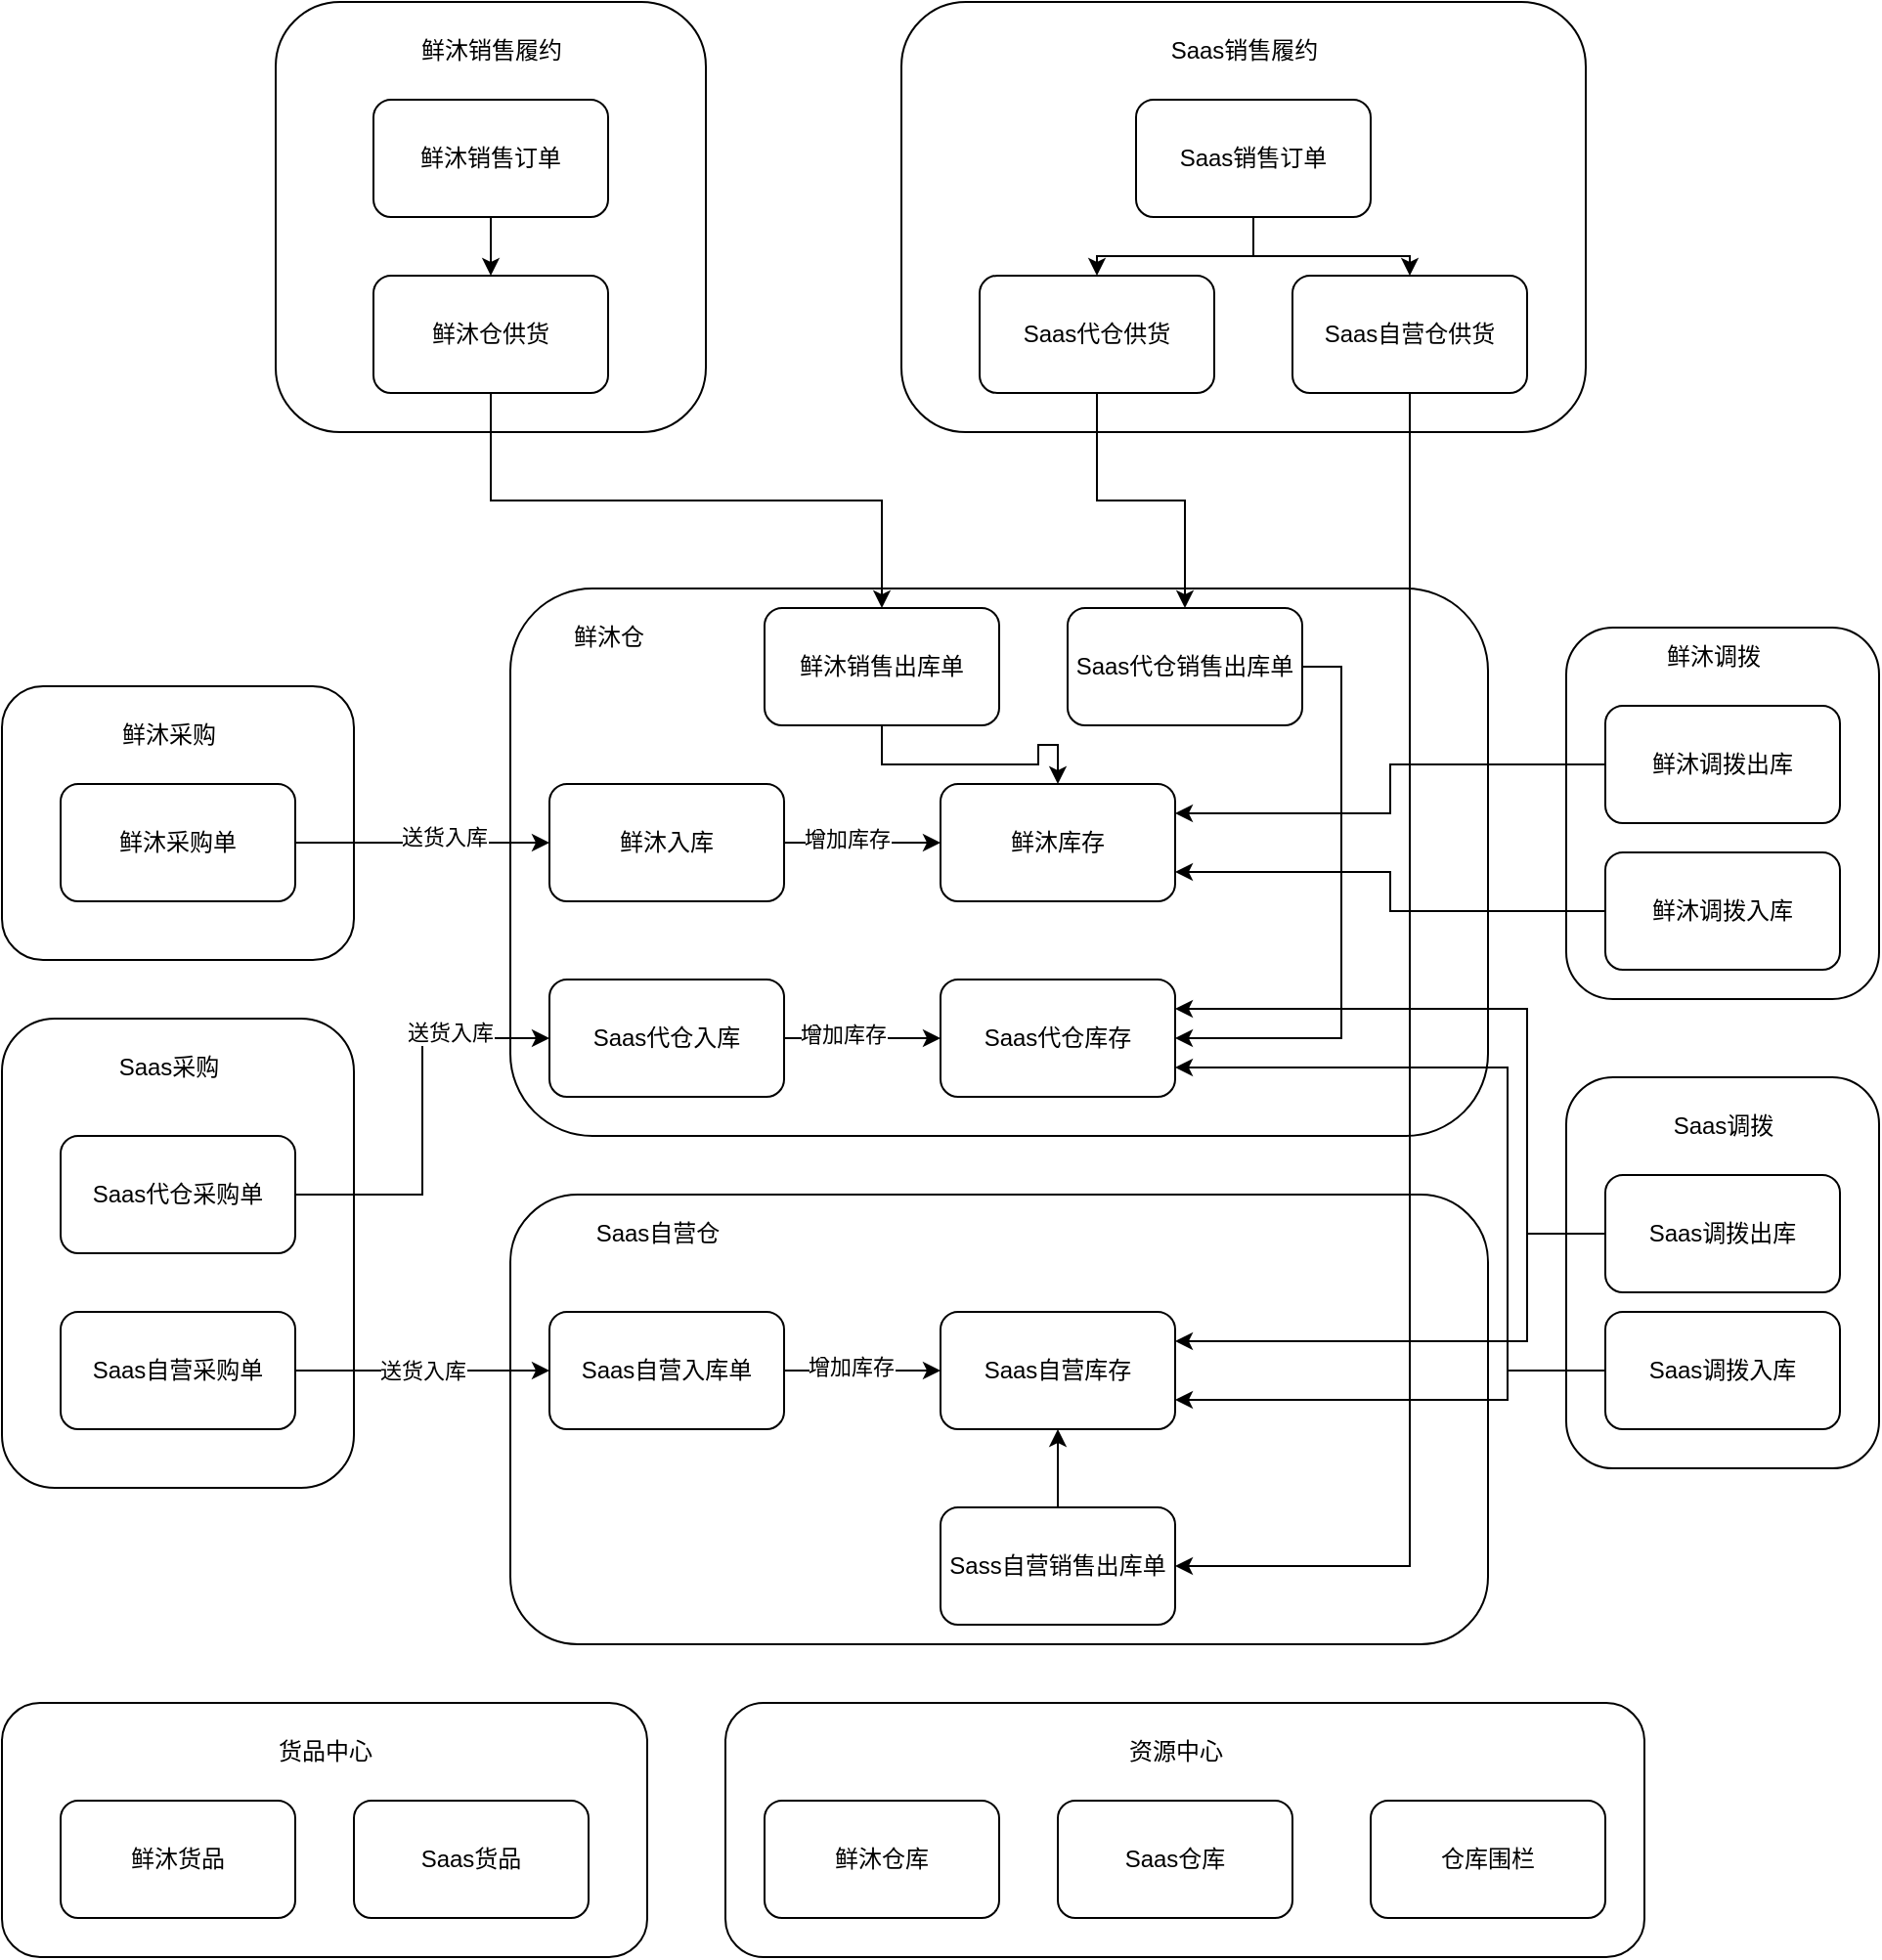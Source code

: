 <mxfile version="21.0.2" type="github">
  <diagram name="第 1 页" id="f-2jJQEc6FKJp3XA3CI6">
    <mxGraphModel dx="1853" dy="1777" grid="1" gridSize="10" guides="1" tooltips="1" connect="1" arrows="1" fold="1" page="1" pageScale="1" pageWidth="827" pageHeight="1169" math="0" shadow="0">
      <root>
        <mxCell id="0" />
        <mxCell id="1" parent="0" />
        <mxCell id="ygLd1LW2gUZxlhopZpIC-70" value="" style="rounded=1;whiteSpace=wrap;html=1;" vertex="1" parent="1">
          <mxGeometry x="320" y="-200" width="350" height="220" as="geometry" />
        </mxCell>
        <mxCell id="ygLd1LW2gUZxlhopZpIC-68" value="" style="rounded=1;whiteSpace=wrap;html=1;" vertex="1" parent="1">
          <mxGeometry y="-200" width="220" height="220" as="geometry" />
        </mxCell>
        <mxCell id="ygLd1LW2gUZxlhopZpIC-60" value="" style="rounded=1;whiteSpace=wrap;html=1;" vertex="1" parent="1">
          <mxGeometry x="660" y="350" width="160" height="200" as="geometry" />
        </mxCell>
        <mxCell id="ygLd1LW2gUZxlhopZpIC-58" value="" style="rounded=1;whiteSpace=wrap;html=1;" vertex="1" parent="1">
          <mxGeometry x="660" y="120" width="160" height="190" as="geometry" />
        </mxCell>
        <mxCell id="ygLd1LW2gUZxlhopZpIC-39" value="" style="rounded=1;whiteSpace=wrap;html=1;" vertex="1" parent="1">
          <mxGeometry x="230" y="670" width="470" height="130" as="geometry" />
        </mxCell>
        <mxCell id="ygLd1LW2gUZxlhopZpIC-28" value="" style="rounded=1;whiteSpace=wrap;html=1;" vertex="1" parent="1">
          <mxGeometry x="-140" y="670" width="330" height="130" as="geometry" />
        </mxCell>
        <mxCell id="ygLd1LW2gUZxlhopZpIC-14" value="" style="rounded=1;whiteSpace=wrap;html=1;" vertex="1" parent="1">
          <mxGeometry x="-140" y="320" width="180" height="240" as="geometry" />
        </mxCell>
        <mxCell id="ygLd1LW2gUZxlhopZpIC-11" value="" style="rounded=1;whiteSpace=wrap;html=1;" vertex="1" parent="1">
          <mxGeometry x="-140" y="150" width="180" height="140" as="geometry" />
        </mxCell>
        <mxCell id="ygLd1LW2gUZxlhopZpIC-6" value="" style="rounded=1;whiteSpace=wrap;html=1;" vertex="1" parent="1">
          <mxGeometry x="120" y="410" width="500" height="230" as="geometry" />
        </mxCell>
        <mxCell id="ygLd1LW2gUZxlhopZpIC-4" value="" style="rounded=1;whiteSpace=wrap;html=1;fillStyle=auto;" vertex="1" parent="1">
          <mxGeometry x="120" y="100" width="500" height="280" as="geometry" />
        </mxCell>
        <mxCell id="ygLd1LW2gUZxlhopZpIC-1" value="鲜沐库存" style="rounded=1;whiteSpace=wrap;html=1;" vertex="1" parent="1">
          <mxGeometry x="340" y="200" width="120" height="60" as="geometry" />
        </mxCell>
        <mxCell id="ygLd1LW2gUZxlhopZpIC-2" value="Saas代仓库存" style="rounded=1;whiteSpace=wrap;html=1;" vertex="1" parent="1">
          <mxGeometry x="340" y="300" width="120" height="60" as="geometry" />
        </mxCell>
        <mxCell id="ygLd1LW2gUZxlhopZpIC-3" value="Saas自营库存" style="rounded=1;whiteSpace=wrap;html=1;" vertex="1" parent="1">
          <mxGeometry x="340" y="470" width="120" height="60" as="geometry" />
        </mxCell>
        <mxCell id="ygLd1LW2gUZxlhopZpIC-5" value="鲜沐仓" style="text;html=1;align=center;verticalAlign=middle;resizable=0;points=[];autosize=1;strokeColor=none;fillColor=none;" vertex="1" parent="1">
          <mxGeometry x="140" y="110" width="60" height="30" as="geometry" />
        </mxCell>
        <mxCell id="ygLd1LW2gUZxlhopZpIC-7" value="Saas自营仓" style="text;html=1;align=center;verticalAlign=middle;resizable=0;points=[];autosize=1;strokeColor=none;fillColor=none;" vertex="1" parent="1">
          <mxGeometry x="150" y="415" width="90" height="30" as="geometry" />
        </mxCell>
        <mxCell id="ygLd1LW2gUZxlhopZpIC-16" style="edgeStyle=orthogonalEdgeStyle;rounded=0;orthogonalLoop=1;jettySize=auto;html=1;exitX=1;exitY=0.5;exitDx=0;exitDy=0;" edge="1" parent="1" source="ygLd1LW2gUZxlhopZpIC-8">
          <mxGeometry relative="1" as="geometry">
            <mxPoint x="140" y="230" as="targetPoint" />
          </mxGeometry>
        </mxCell>
        <mxCell id="ygLd1LW2gUZxlhopZpIC-30" value="送货入库" style="edgeLabel;html=1;align=center;verticalAlign=middle;resizable=0;points=[];" vertex="1" connectable="0" parent="ygLd1LW2gUZxlhopZpIC-16">
          <mxGeometry x="0.169" y="4" relative="1" as="geometry">
            <mxPoint as="offset" />
          </mxGeometry>
        </mxCell>
        <mxCell id="ygLd1LW2gUZxlhopZpIC-8" value="鲜沐采购单" style="rounded=1;whiteSpace=wrap;html=1;" vertex="1" parent="1">
          <mxGeometry x="-110" y="200" width="120" height="60" as="geometry" />
        </mxCell>
        <mxCell id="ygLd1LW2gUZxlhopZpIC-19" style="edgeStyle=orthogonalEdgeStyle;rounded=0;orthogonalLoop=1;jettySize=auto;html=1;exitX=1;exitY=0.5;exitDx=0;exitDy=0;entryX=0;entryY=0.5;entryDx=0;entryDy=0;" edge="1" parent="1" source="ygLd1LW2gUZxlhopZpIC-9" target="ygLd1LW2gUZxlhopZpIC-18">
          <mxGeometry relative="1" as="geometry" />
        </mxCell>
        <mxCell id="ygLd1LW2gUZxlhopZpIC-31" value="送货入库" style="edgeLabel;html=1;align=center;verticalAlign=middle;resizable=0;points=[];" vertex="1" connectable="0" parent="ygLd1LW2gUZxlhopZpIC-19">
          <mxGeometry x="0.514" y="3" relative="1" as="geometry">
            <mxPoint as="offset" />
          </mxGeometry>
        </mxCell>
        <mxCell id="ygLd1LW2gUZxlhopZpIC-9" value="Saas代仓采购单" style="rounded=1;whiteSpace=wrap;html=1;" vertex="1" parent="1">
          <mxGeometry x="-110" y="380" width="120" height="60" as="geometry" />
        </mxCell>
        <mxCell id="ygLd1LW2gUZxlhopZpIC-23" value="送货入库" style="edgeStyle=orthogonalEdgeStyle;rounded=0;orthogonalLoop=1;jettySize=auto;html=1;exitX=1;exitY=0.5;exitDx=0;exitDy=0;" edge="1" parent="1" source="ygLd1LW2gUZxlhopZpIC-10" target="ygLd1LW2gUZxlhopZpIC-22">
          <mxGeometry relative="1" as="geometry" />
        </mxCell>
        <mxCell id="ygLd1LW2gUZxlhopZpIC-10" value="Saas自营采购单" style="rounded=1;whiteSpace=wrap;html=1;" vertex="1" parent="1">
          <mxGeometry x="-110" y="470" width="120" height="60" as="geometry" />
        </mxCell>
        <mxCell id="ygLd1LW2gUZxlhopZpIC-12" value="鲜沐采购" style="text;html=1;align=center;verticalAlign=middle;resizable=0;points=[];autosize=1;strokeColor=none;fillColor=none;" vertex="1" parent="1">
          <mxGeometry x="-90" y="160" width="70" height="30" as="geometry" />
        </mxCell>
        <mxCell id="ygLd1LW2gUZxlhopZpIC-15" value="Saas采购" style="text;html=1;align=center;verticalAlign=middle;resizable=0;points=[];autosize=1;strokeColor=none;fillColor=none;" vertex="1" parent="1">
          <mxGeometry x="-90" y="330" width="70" height="30" as="geometry" />
        </mxCell>
        <mxCell id="ygLd1LW2gUZxlhopZpIC-21" style="edgeStyle=orthogonalEdgeStyle;rounded=0;orthogonalLoop=1;jettySize=auto;html=1;exitX=1;exitY=0.5;exitDx=0;exitDy=0;" edge="1" parent="1" source="ygLd1LW2gUZxlhopZpIC-17" target="ygLd1LW2gUZxlhopZpIC-1">
          <mxGeometry relative="1" as="geometry" />
        </mxCell>
        <mxCell id="ygLd1LW2gUZxlhopZpIC-32" value="增加库存" style="edgeLabel;html=1;align=center;verticalAlign=middle;resizable=0;points=[];" vertex="1" connectable="0" parent="ygLd1LW2gUZxlhopZpIC-21">
          <mxGeometry x="-0.215" y="2" relative="1" as="geometry">
            <mxPoint as="offset" />
          </mxGeometry>
        </mxCell>
        <mxCell id="ygLd1LW2gUZxlhopZpIC-17" value="鲜沐入库" style="rounded=1;whiteSpace=wrap;html=1;" vertex="1" parent="1">
          <mxGeometry x="140" y="200" width="120" height="60" as="geometry" />
        </mxCell>
        <mxCell id="ygLd1LW2gUZxlhopZpIC-20" style="edgeStyle=orthogonalEdgeStyle;rounded=0;orthogonalLoop=1;jettySize=auto;html=1;exitX=1;exitY=0.5;exitDx=0;exitDy=0;entryX=0;entryY=0.5;entryDx=0;entryDy=0;" edge="1" parent="1" source="ygLd1LW2gUZxlhopZpIC-18" target="ygLd1LW2gUZxlhopZpIC-2">
          <mxGeometry relative="1" as="geometry" />
        </mxCell>
        <mxCell id="ygLd1LW2gUZxlhopZpIC-33" value="增加库存" style="edgeLabel;html=1;align=center;verticalAlign=middle;resizable=0;points=[];" vertex="1" connectable="0" parent="ygLd1LW2gUZxlhopZpIC-20">
          <mxGeometry x="-0.262" y="2" relative="1" as="geometry">
            <mxPoint as="offset" />
          </mxGeometry>
        </mxCell>
        <mxCell id="ygLd1LW2gUZxlhopZpIC-18" value="Saas代仓入库" style="rounded=1;whiteSpace=wrap;html=1;" vertex="1" parent="1">
          <mxGeometry x="140" y="300" width="120" height="60" as="geometry" />
        </mxCell>
        <mxCell id="ygLd1LW2gUZxlhopZpIC-25" style="edgeStyle=orthogonalEdgeStyle;rounded=0;orthogonalLoop=1;jettySize=auto;html=1;exitX=1;exitY=0.5;exitDx=0;exitDy=0;" edge="1" parent="1" source="ygLd1LW2gUZxlhopZpIC-22" target="ygLd1LW2gUZxlhopZpIC-3">
          <mxGeometry relative="1" as="geometry" />
        </mxCell>
        <mxCell id="ygLd1LW2gUZxlhopZpIC-34" value="增加库存" style="edgeLabel;html=1;align=center;verticalAlign=middle;resizable=0;points=[];" vertex="1" connectable="0" parent="ygLd1LW2gUZxlhopZpIC-25">
          <mxGeometry x="-0.154" y="2" relative="1" as="geometry">
            <mxPoint as="offset" />
          </mxGeometry>
        </mxCell>
        <mxCell id="ygLd1LW2gUZxlhopZpIC-22" value="Saas自营入库单" style="rounded=1;whiteSpace=wrap;html=1;" vertex="1" parent="1">
          <mxGeometry x="140" y="470" width="120" height="60" as="geometry" />
        </mxCell>
        <mxCell id="ygLd1LW2gUZxlhopZpIC-26" value="鲜沐货品" style="rounded=1;whiteSpace=wrap;html=1;" vertex="1" parent="1">
          <mxGeometry x="-110" y="720" width="120" height="60" as="geometry" />
        </mxCell>
        <mxCell id="ygLd1LW2gUZxlhopZpIC-27" value="Saas货品" style="rounded=1;whiteSpace=wrap;html=1;" vertex="1" parent="1">
          <mxGeometry x="40" y="720" width="120" height="60" as="geometry" />
        </mxCell>
        <mxCell id="ygLd1LW2gUZxlhopZpIC-29" value="货品中心" style="text;html=1;align=center;verticalAlign=middle;resizable=0;points=[];autosize=1;strokeColor=none;fillColor=none;" vertex="1" parent="1">
          <mxGeometry x="-10" y="680" width="70" height="30" as="geometry" />
        </mxCell>
        <mxCell id="ygLd1LW2gUZxlhopZpIC-37" value="鲜沐仓库" style="rounded=1;whiteSpace=wrap;html=1;" vertex="1" parent="1">
          <mxGeometry x="250" y="720" width="120" height="60" as="geometry" />
        </mxCell>
        <mxCell id="ygLd1LW2gUZxlhopZpIC-38" value="Saas仓库" style="rounded=1;whiteSpace=wrap;html=1;" vertex="1" parent="1">
          <mxGeometry x="400" y="720" width="120" height="60" as="geometry" />
        </mxCell>
        <mxCell id="ygLd1LW2gUZxlhopZpIC-40" value="资源中心" style="text;html=1;align=center;verticalAlign=middle;resizable=0;points=[];autosize=1;strokeColor=none;fillColor=none;" vertex="1" parent="1">
          <mxGeometry x="425" y="680" width="70" height="30" as="geometry" />
        </mxCell>
        <mxCell id="ygLd1LW2gUZxlhopZpIC-41" value="仓库围栏" style="rounded=1;whiteSpace=wrap;html=1;" vertex="1" parent="1">
          <mxGeometry x="560" y="720" width="120" height="60" as="geometry" />
        </mxCell>
        <mxCell id="ygLd1LW2gUZxlhopZpIC-47" style="edgeStyle=orthogonalEdgeStyle;rounded=0;orthogonalLoop=1;jettySize=auto;html=1;exitX=0;exitY=0.5;exitDx=0;exitDy=0;entryX=1;entryY=0.25;entryDx=0;entryDy=0;" edge="1" parent="1" source="ygLd1LW2gUZxlhopZpIC-43" target="ygLd1LW2gUZxlhopZpIC-2">
          <mxGeometry relative="1" as="geometry">
            <Array as="points">
              <mxPoint x="640" y="430" />
              <mxPoint x="640" y="315" />
            </Array>
          </mxGeometry>
        </mxCell>
        <mxCell id="ygLd1LW2gUZxlhopZpIC-49" style="edgeStyle=orthogonalEdgeStyle;rounded=0;orthogonalLoop=1;jettySize=auto;html=1;exitX=0;exitY=0.5;exitDx=0;exitDy=0;entryX=1;entryY=0.25;entryDx=0;entryDy=0;" edge="1" parent="1" source="ygLd1LW2gUZxlhopZpIC-43" target="ygLd1LW2gUZxlhopZpIC-3">
          <mxGeometry relative="1" as="geometry">
            <Array as="points">
              <mxPoint x="640" y="430" />
              <mxPoint x="640" y="485" />
            </Array>
          </mxGeometry>
        </mxCell>
        <mxCell id="ygLd1LW2gUZxlhopZpIC-43" value="Saas调拨出库" style="rounded=1;whiteSpace=wrap;html=1;" vertex="1" parent="1">
          <mxGeometry x="680" y="400" width="120" height="60" as="geometry" />
        </mxCell>
        <mxCell id="ygLd1LW2gUZxlhopZpIC-48" style="edgeStyle=orthogonalEdgeStyle;rounded=0;orthogonalLoop=1;jettySize=auto;html=1;exitX=0;exitY=0.5;exitDx=0;exitDy=0;entryX=1;entryY=0.75;entryDx=0;entryDy=0;" edge="1" parent="1" source="ygLd1LW2gUZxlhopZpIC-44" target="ygLd1LW2gUZxlhopZpIC-3">
          <mxGeometry relative="1" as="geometry">
            <Array as="points">
              <mxPoint x="630" y="500" />
              <mxPoint x="630" y="515" />
            </Array>
          </mxGeometry>
        </mxCell>
        <mxCell id="ygLd1LW2gUZxlhopZpIC-50" style="edgeStyle=orthogonalEdgeStyle;rounded=0;orthogonalLoop=1;jettySize=auto;html=1;exitX=0;exitY=0.5;exitDx=0;exitDy=0;entryX=1;entryY=0.75;entryDx=0;entryDy=0;" edge="1" parent="1" source="ygLd1LW2gUZxlhopZpIC-44" target="ygLd1LW2gUZxlhopZpIC-2">
          <mxGeometry relative="1" as="geometry">
            <Array as="points">
              <mxPoint x="630" y="500" />
              <mxPoint x="630" y="345" />
            </Array>
          </mxGeometry>
        </mxCell>
        <mxCell id="ygLd1LW2gUZxlhopZpIC-44" value="Saas调拨入库" style="rounded=1;whiteSpace=wrap;html=1;" vertex="1" parent="1">
          <mxGeometry x="680" y="470" width="120" height="60" as="geometry" />
        </mxCell>
        <mxCell id="ygLd1LW2gUZxlhopZpIC-56" style="edgeStyle=orthogonalEdgeStyle;rounded=0;orthogonalLoop=1;jettySize=auto;html=1;exitX=0;exitY=0.5;exitDx=0;exitDy=0;entryX=1;entryY=0.25;entryDx=0;entryDy=0;" edge="1" parent="1" source="ygLd1LW2gUZxlhopZpIC-52" target="ygLd1LW2gUZxlhopZpIC-1">
          <mxGeometry relative="1" as="geometry" />
        </mxCell>
        <mxCell id="ygLd1LW2gUZxlhopZpIC-52" value="鲜沐调拨出库" style="rounded=1;whiteSpace=wrap;html=1;" vertex="1" parent="1">
          <mxGeometry x="680" y="160" width="120" height="60" as="geometry" />
        </mxCell>
        <mxCell id="ygLd1LW2gUZxlhopZpIC-57" style="edgeStyle=orthogonalEdgeStyle;rounded=0;orthogonalLoop=1;jettySize=auto;html=1;exitX=0;exitY=0.5;exitDx=0;exitDy=0;entryX=1;entryY=0.75;entryDx=0;entryDy=0;" edge="1" parent="1" source="ygLd1LW2gUZxlhopZpIC-53" target="ygLd1LW2gUZxlhopZpIC-1">
          <mxGeometry relative="1" as="geometry" />
        </mxCell>
        <mxCell id="ygLd1LW2gUZxlhopZpIC-53" value="鲜沐调拨入库" style="rounded=1;whiteSpace=wrap;html=1;" vertex="1" parent="1">
          <mxGeometry x="680" y="235" width="120" height="60" as="geometry" />
        </mxCell>
        <mxCell id="ygLd1LW2gUZxlhopZpIC-59" value="鲜沐调拨" style="text;html=1;align=center;verticalAlign=middle;resizable=0;points=[];autosize=1;strokeColor=none;fillColor=none;" vertex="1" parent="1">
          <mxGeometry x="700" y="120" width="70" height="30" as="geometry" />
        </mxCell>
        <mxCell id="ygLd1LW2gUZxlhopZpIC-61" value="Saas调拨" style="text;html=1;align=center;verticalAlign=middle;resizable=0;points=[];autosize=1;strokeColor=none;fillColor=none;" vertex="1" parent="1">
          <mxGeometry x="705" y="360" width="70" height="30" as="geometry" />
        </mxCell>
        <mxCell id="ygLd1LW2gUZxlhopZpIC-72" style="edgeStyle=orthogonalEdgeStyle;rounded=0;orthogonalLoop=1;jettySize=auto;html=1;exitX=0.5;exitY=1;exitDx=0;exitDy=0;entryX=0.5;entryY=0;entryDx=0;entryDy=0;" edge="1" parent="1" source="ygLd1LW2gUZxlhopZpIC-62" target="ygLd1LW2gUZxlhopZpIC-66">
          <mxGeometry relative="1" as="geometry" />
        </mxCell>
        <mxCell id="ygLd1LW2gUZxlhopZpIC-62" value="鲜沐销售订单" style="rounded=1;whiteSpace=wrap;html=1;" vertex="1" parent="1">
          <mxGeometry x="50" y="-150" width="120" height="60" as="geometry" />
        </mxCell>
        <mxCell id="ygLd1LW2gUZxlhopZpIC-73" style="edgeStyle=orthogonalEdgeStyle;rounded=0;orthogonalLoop=1;jettySize=auto;html=1;exitX=0.5;exitY=1;exitDx=0;exitDy=0;" edge="1" parent="1" source="ygLd1LW2gUZxlhopZpIC-64" target="ygLd1LW2gUZxlhopZpIC-65">
          <mxGeometry relative="1" as="geometry" />
        </mxCell>
        <mxCell id="ygLd1LW2gUZxlhopZpIC-74" style="edgeStyle=orthogonalEdgeStyle;rounded=0;orthogonalLoop=1;jettySize=auto;html=1;exitX=0.5;exitY=1;exitDx=0;exitDy=0;" edge="1" parent="1" source="ygLd1LW2gUZxlhopZpIC-64" target="ygLd1LW2gUZxlhopZpIC-67">
          <mxGeometry relative="1" as="geometry" />
        </mxCell>
        <mxCell id="ygLd1LW2gUZxlhopZpIC-64" value="Saas销售订单" style="rounded=1;whiteSpace=wrap;html=1;" vertex="1" parent="1">
          <mxGeometry x="440" y="-150" width="120" height="60" as="geometry" />
        </mxCell>
        <mxCell id="ygLd1LW2gUZxlhopZpIC-85" style="edgeStyle=orthogonalEdgeStyle;rounded=0;orthogonalLoop=1;jettySize=auto;html=1;exitX=0.5;exitY=1;exitDx=0;exitDy=0;" edge="1" parent="1" source="ygLd1LW2gUZxlhopZpIC-65" target="ygLd1LW2gUZxlhopZpIC-80">
          <mxGeometry relative="1" as="geometry" />
        </mxCell>
        <mxCell id="ygLd1LW2gUZxlhopZpIC-65" value="Saas代仓供货" style="rounded=1;whiteSpace=wrap;html=1;" vertex="1" parent="1">
          <mxGeometry x="360" y="-60" width="120" height="60" as="geometry" />
        </mxCell>
        <mxCell id="ygLd1LW2gUZxlhopZpIC-84" style="edgeStyle=orthogonalEdgeStyle;rounded=0;orthogonalLoop=1;jettySize=auto;html=1;exitX=0.5;exitY=1;exitDx=0;exitDy=0;" edge="1" parent="1" source="ygLd1LW2gUZxlhopZpIC-66" target="ygLd1LW2gUZxlhopZpIC-81">
          <mxGeometry relative="1" as="geometry" />
        </mxCell>
        <mxCell id="ygLd1LW2gUZxlhopZpIC-66" value="鲜沐仓供货" style="rounded=1;whiteSpace=wrap;html=1;" vertex="1" parent="1">
          <mxGeometry x="50" y="-60" width="120" height="60" as="geometry" />
        </mxCell>
        <mxCell id="ygLd1LW2gUZxlhopZpIC-86" style="edgeStyle=orthogonalEdgeStyle;rounded=0;orthogonalLoop=1;jettySize=auto;html=1;exitX=0.5;exitY=1;exitDx=0;exitDy=0;entryX=1;entryY=0.5;entryDx=0;entryDy=0;" edge="1" parent="1" source="ygLd1LW2gUZxlhopZpIC-67" target="ygLd1LW2gUZxlhopZpIC-78">
          <mxGeometry relative="1" as="geometry" />
        </mxCell>
        <mxCell id="ygLd1LW2gUZxlhopZpIC-67" value="Saas自营仓供货" style="rounded=1;whiteSpace=wrap;html=1;" vertex="1" parent="1">
          <mxGeometry x="520" y="-60" width="120" height="60" as="geometry" />
        </mxCell>
        <mxCell id="ygLd1LW2gUZxlhopZpIC-69" value="鲜沐销售履约" style="text;html=1;align=center;verticalAlign=middle;resizable=0;points=[];autosize=1;strokeColor=none;fillColor=none;" vertex="1" parent="1">
          <mxGeometry x="60" y="-190" width="100" height="30" as="geometry" />
        </mxCell>
        <mxCell id="ygLd1LW2gUZxlhopZpIC-71" value="Saas销售履约" style="text;html=1;align=center;verticalAlign=middle;resizable=0;points=[];autosize=1;strokeColor=none;fillColor=none;" vertex="1" parent="1">
          <mxGeometry x="445" y="-190" width="100" height="30" as="geometry" />
        </mxCell>
        <mxCell id="ygLd1LW2gUZxlhopZpIC-79" style="edgeStyle=orthogonalEdgeStyle;rounded=0;orthogonalLoop=1;jettySize=auto;html=1;exitX=0.5;exitY=0;exitDx=0;exitDy=0;entryX=0.5;entryY=1;entryDx=0;entryDy=0;" edge="1" parent="1" source="ygLd1LW2gUZxlhopZpIC-78" target="ygLd1LW2gUZxlhopZpIC-3">
          <mxGeometry relative="1" as="geometry" />
        </mxCell>
        <mxCell id="ygLd1LW2gUZxlhopZpIC-78" value="Sass自营销售出库单" style="rounded=1;whiteSpace=wrap;html=1;" vertex="1" parent="1">
          <mxGeometry x="340" y="570" width="120" height="60" as="geometry" />
        </mxCell>
        <mxCell id="ygLd1LW2gUZxlhopZpIC-82" style="edgeStyle=orthogonalEdgeStyle;rounded=0;orthogonalLoop=1;jettySize=auto;html=1;exitX=1;exitY=0.5;exitDx=0;exitDy=0;entryX=1;entryY=0.5;entryDx=0;entryDy=0;" edge="1" parent="1" source="ygLd1LW2gUZxlhopZpIC-80" target="ygLd1LW2gUZxlhopZpIC-2">
          <mxGeometry relative="1" as="geometry" />
        </mxCell>
        <mxCell id="ygLd1LW2gUZxlhopZpIC-80" value="Saas代仓销售出库单" style="rounded=1;whiteSpace=wrap;html=1;" vertex="1" parent="1">
          <mxGeometry x="405" y="110" width="120" height="60" as="geometry" />
        </mxCell>
        <mxCell id="ygLd1LW2gUZxlhopZpIC-83" style="edgeStyle=orthogonalEdgeStyle;rounded=0;orthogonalLoop=1;jettySize=auto;html=1;exitX=0.5;exitY=1;exitDx=0;exitDy=0;" edge="1" parent="1" source="ygLd1LW2gUZxlhopZpIC-81" target="ygLd1LW2gUZxlhopZpIC-1">
          <mxGeometry relative="1" as="geometry" />
        </mxCell>
        <mxCell id="ygLd1LW2gUZxlhopZpIC-81" value="鲜沐销售出库单" style="rounded=1;whiteSpace=wrap;html=1;" vertex="1" parent="1">
          <mxGeometry x="250" y="110" width="120" height="60" as="geometry" />
        </mxCell>
      </root>
    </mxGraphModel>
  </diagram>
</mxfile>
